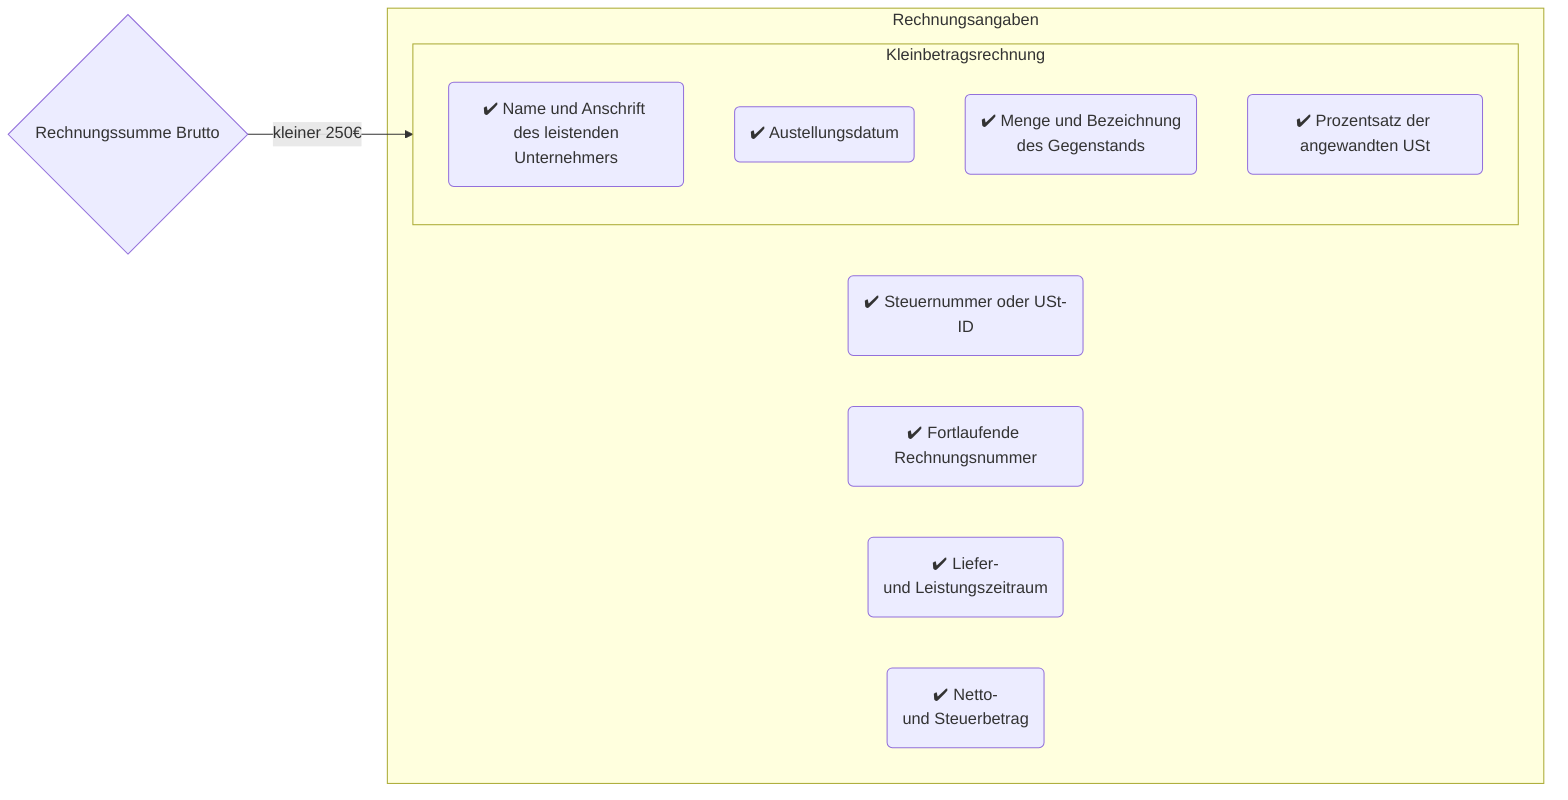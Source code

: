 flowchart LR
  RechnSB{"Rechnungssumme Brutto"}
  RechnSB -- "kleiner 250€" --> Kleinbetragsrechnung
  subgraph Rechnungsangaben
    subgraph Kleinbetragsrechnung
      NAn("✔️ Name und Anschrift \n des leistenden Unternehmers")
      AustD("✔️ Austellungsdatum")
      MengeBz("✔️ Menge und Bezeichnung \n des Gegenstands")
      ProzUst("✔️ Prozentsatz der angewandten USt")
    end
    SteurNr("✔️ Steuernummer oder USt-ID")
    RechNr("✔️ Fortlaufende Rechnungsnummer")
    LieferDat("✔️ Liefer- \n und Leistungszeitraum")
    Netto("✔️ Netto- \n und Steuerbetrag")
  end